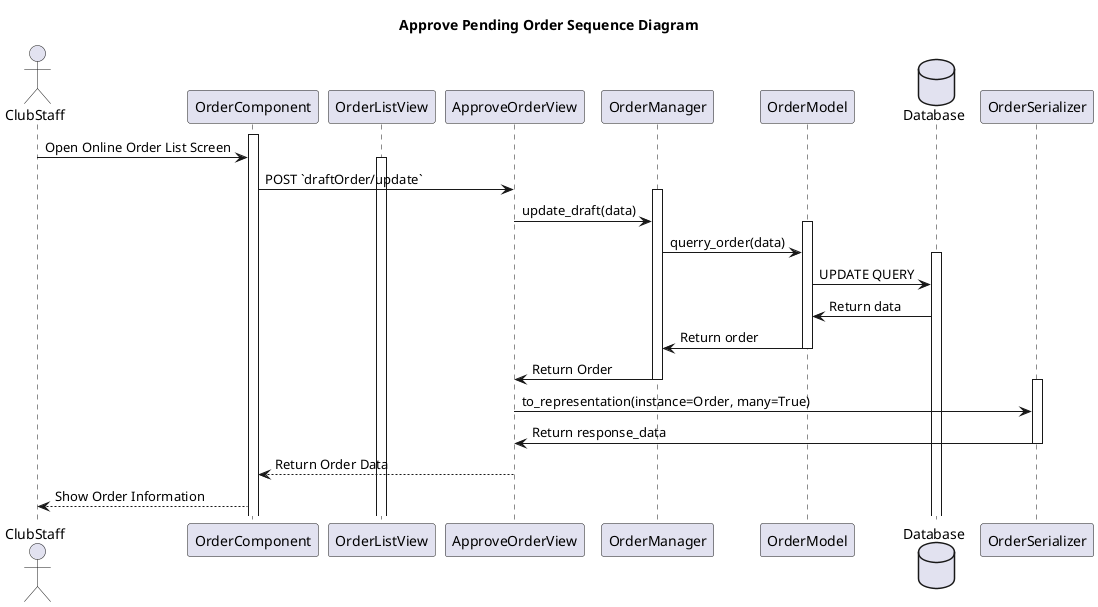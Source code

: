 @startuml Approve Pending Order Sequence Diagram 
title Approve Pending Order Sequence Diagram 

actor ClubStaff 

activate OrderComponent
ClubStaff -> OrderComponent: Open Online Order List Screen

activate OrderListView
OrderComponent -> ApproveOrderView: POST `draftOrder/update`
deactivate ApproveOrderView
activate OrderManager
ApproveOrderView -> OrderManager: update_draft(data)
activate OrderModel
OrderManager -> OrderModel: querry_order(data)
database Database
activate Database
OrderModel -> Database: UPDATE QUERY
Database -> OrderModel: Return data

OrderModel -> OrderManager: Return order
deactivate OrderModel
OrderManager -> ApproveOrderView: Return Order
deactivate OrderManager
activate OrderSerializer
ApproveOrderView -> OrderSerializer: to_representation(instance=Order, many=True)
OrderSerializer -> ApproveOrderView: Return response_data
deactivate OrderSerializer
ApproveOrderView --> OrderComponent: Return Order Data
OrderComponent --> ClubStaff: Show Order Information

